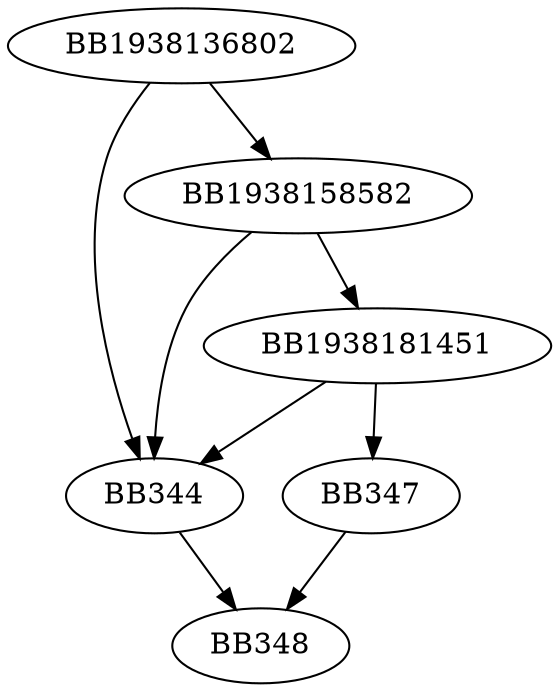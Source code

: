 digraph G{
	BB1938136802->BB344;
	BB1938136802->BB1938158582;
	BB1938158582->BB344;
	BB1938158582->BB1938181451;
	BB1938181451->BB344;
	BB1938181451->BB347;
	BB347->BB348;
	BB344->BB348;
}
